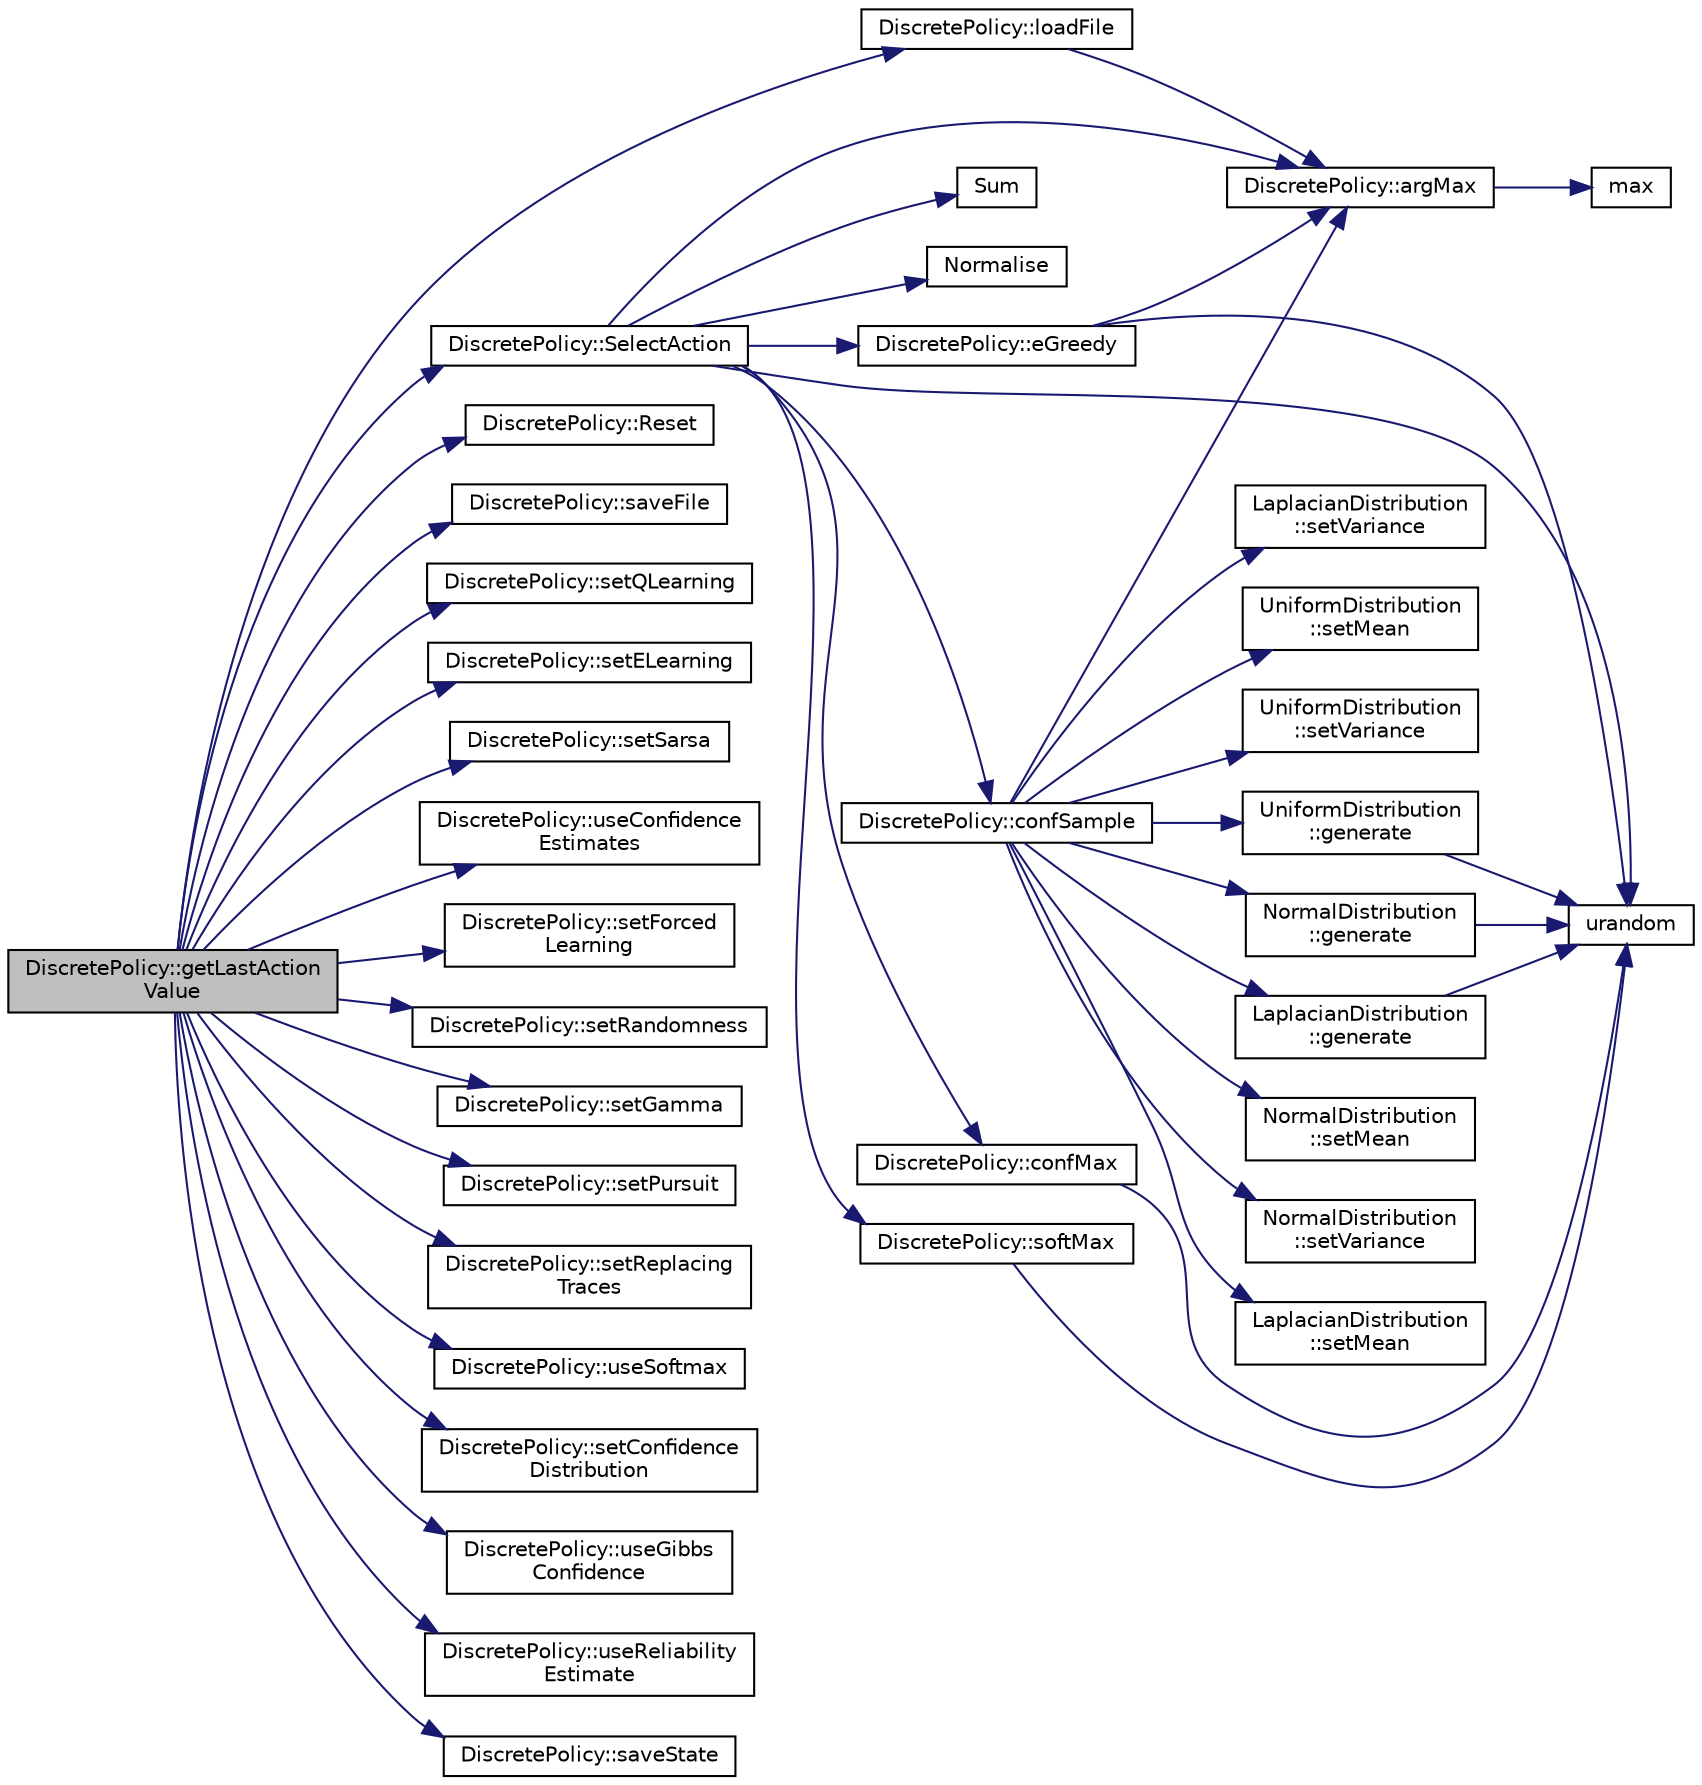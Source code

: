 digraph "DiscretePolicy::getLastActionValue"
{
  edge [fontname="Helvetica",fontsize="10",labelfontname="Helvetica",labelfontsize="10"];
  node [fontname="Helvetica",fontsize="10",shape=record];
  rankdir="LR";
  Node1 [label="DiscretePolicy::getLastAction\lValue",height=0.2,width=0.4,color="black", fillcolor="grey75", style="filled", fontcolor="black"];
  Node1 -> Node2 [color="midnightblue",fontsize="10",style="solid",fontname="Helvetica"];
  Node2 [label="DiscretePolicy::SelectAction",height=0.2,width=0.4,color="black", fillcolor="white", style="filled",URL="$class_discrete_policy.html#a5783d913368870603cb8adbeeee30923",tooltip="Select an action a, given state s and reward from previous action. "];
  Node2 -> Node3 [color="midnightblue",fontsize="10",style="solid",fontname="Helvetica"];
  Node3 [label="DiscretePolicy::argMax",height=0.2,width=0.4,color="black", fillcolor="white", style="filled",URL="$class_discrete_policy.html#a280c85ce976de3150f772ed4c772c1e0",tooltip="Get ID of maximum action. "];
  Node3 -> Node4 [color="midnightblue",fontsize="10",style="solid",fontname="Helvetica"];
  Node4 [label="max",height=0.2,width=0.4,color="black", fillcolor="white", style="filled",URL="$_basic_8h.html#a5d2b2bbbf85f9a5ef76ff76cf42a4e69"];
  Node2 -> Node5 [color="midnightblue",fontsize="10",style="solid",fontname="Helvetica"];
  Node5 [label="urandom",height=0.2,width=0.4,color="black", fillcolor="white", style="filled",URL="$_distribution_8cpp.html#a5d688d70363408aef33fdb9bea5f7d50"];
  Node2 -> Node6 [color="midnightblue",fontsize="10",style="solid",fontname="Helvetica"];
  Node6 [label="DiscretePolicy::confMax",height=0.2,width=0.4,color="black", fillcolor="white", style="filled",URL="$class_discrete_policy.html#aef97e522d2cd647a0260f0bc77508c05",tooltip="Confidence-based Gibbs sampling. "];
  Node6 -> Node5 [color="midnightblue",fontsize="10",style="solid",fontname="Helvetica"];
  Node2 -> Node7 [color="midnightblue",fontsize="10",style="solid",fontname="Helvetica"];
  Node7 [label="DiscretePolicy::confSample",height=0.2,width=0.4,color="black", fillcolor="white", style="filled",URL="$class_discrete_policy.html#a0d68a28991722e21bf90f7f34fa7e41e",tooltip="Directly sample from action value distribution. "];
  Node7 -> Node8 [color="midnightblue",fontsize="10",style="solid",fontname="Helvetica"];
  Node8 [label="UniformDistribution\l::setMean",height=0.2,width=0.4,color="black", fillcolor="white", style="filled",URL="$class_uniform_distribution.html#add10cf400cc559a0b97bd3ee666d3e98"];
  Node7 -> Node9 [color="midnightblue",fontsize="10",style="solid",fontname="Helvetica"];
  Node9 [label="UniformDistribution\l::setVariance",height=0.2,width=0.4,color="black", fillcolor="white", style="filled",URL="$class_uniform_distribution.html#a4bb94aad287a867294c634e5638403f3"];
  Node7 -> Node10 [color="midnightblue",fontsize="10",style="solid",fontname="Helvetica"];
  Node10 [label="UniformDistribution\l::generate",height=0.2,width=0.4,color="black", fillcolor="white", style="filled",URL="$class_uniform_distribution.html#a5105c73517d08cb0ea3a97d5273a961c"];
  Node10 -> Node5 [color="midnightblue",fontsize="10",style="solid",fontname="Helvetica"];
  Node7 -> Node11 [color="midnightblue",fontsize="10",style="solid",fontname="Helvetica"];
  Node11 [label="NormalDistribution\l::setMean",height=0.2,width=0.4,color="black", fillcolor="white", style="filled",URL="$class_normal_distribution.html#a2ab84931ac62cf3b16abdec79d5c3185"];
  Node7 -> Node12 [color="midnightblue",fontsize="10",style="solid",fontname="Helvetica"];
  Node12 [label="NormalDistribution\l::setVariance",height=0.2,width=0.4,color="black", fillcolor="white", style="filled",URL="$class_normal_distribution.html#acece80429df192a1ef419ba9d1958a57"];
  Node7 -> Node13 [color="midnightblue",fontsize="10",style="solid",fontname="Helvetica"];
  Node13 [label="NormalDistribution\l::generate",height=0.2,width=0.4,color="black", fillcolor="white", style="filled",URL="$class_normal_distribution.html#a9452700113c4b9ab9c73c5a3b0eca778"];
  Node13 -> Node5 [color="midnightblue",fontsize="10",style="solid",fontname="Helvetica"];
  Node7 -> Node14 [color="midnightblue",fontsize="10",style="solid",fontname="Helvetica"];
  Node14 [label="LaplacianDistribution\l::setMean",height=0.2,width=0.4,color="black", fillcolor="white", style="filled",URL="$class_laplacian_distribution.html#ab812158aecc40714001ca562ddc516df"];
  Node7 -> Node15 [color="midnightblue",fontsize="10",style="solid",fontname="Helvetica"];
  Node15 [label="LaplacianDistribution\l::setVariance",height=0.2,width=0.4,color="black", fillcolor="white", style="filled",URL="$class_laplacian_distribution.html#a3235b50ea164901ad1d7972c2091868e"];
  Node7 -> Node16 [color="midnightblue",fontsize="10",style="solid",fontname="Helvetica"];
  Node16 [label="LaplacianDistribution\l::generate",height=0.2,width=0.4,color="black", fillcolor="white", style="filled",URL="$class_laplacian_distribution.html#a43d847f66f8c4ae68e2b77abe069cd87"];
  Node16 -> Node5 [color="midnightblue",fontsize="10",style="solid",fontname="Helvetica"];
  Node7 -> Node3 [color="midnightblue",fontsize="10",style="solid",fontname="Helvetica"];
  Node2 -> Node17 [color="midnightblue",fontsize="10",style="solid",fontname="Helvetica"];
  Node17 [label="DiscretePolicy::softMax",height=0.2,width=0.4,color="black", fillcolor="white", style="filled",URL="$class_discrete_policy.html#a1a82bb1b411851f8baeedd532b4a4bc1",tooltip="Softmax Gibbs sampling. "];
  Node17 -> Node5 [color="midnightblue",fontsize="10",style="solid",fontname="Helvetica"];
  Node2 -> Node18 [color="midnightblue",fontsize="10",style="solid",fontname="Helvetica"];
  Node18 [label="Sum",height=0.2,width=0.4,color="black", fillcolor="white", style="filled",URL="$_math_functions_8cpp.html#a5b483d37efb9b9a317f0703879573876"];
  Node2 -> Node19 [color="midnightblue",fontsize="10",style="solid",fontname="Helvetica"];
  Node19 [label="DiscretePolicy::eGreedy",height=0.2,width=0.4,color="black", fillcolor="white", style="filled",URL="$class_discrete_policy.html#a969a17dda8b4a094f0f9ea0076aefa5b",tooltip="e-greedy sampling "];
  Node19 -> Node5 [color="midnightblue",fontsize="10",style="solid",fontname="Helvetica"];
  Node19 -> Node3 [color="midnightblue",fontsize="10",style="solid",fontname="Helvetica"];
  Node2 -> Node20 [color="midnightblue",fontsize="10",style="solid",fontname="Helvetica"];
  Node20 [label="Normalise",height=0.2,width=0.4,color="black", fillcolor="white", style="filled",URL="$_math_functions_8cpp.html#a84245bc2d05c44ee3be104713b548794",tooltip="Normalise a vector to a destination vector (low level) "];
  Node1 -> Node21 [color="midnightblue",fontsize="10",style="solid",fontname="Helvetica"];
  Node21 [label="DiscretePolicy::Reset",height=0.2,width=0.4,color="black", fillcolor="white", style="filled",URL="$class_discrete_policy.html#a85f150551fe5ffafe5d92edfa4f52099",tooltip="Use at the end of every episode, after agent has entered the absorbing state. "];
  Node1 -> Node22 [color="midnightblue",fontsize="10",style="solid",fontname="Helvetica"];
  Node22 [label="DiscretePolicy::loadFile",height=0.2,width=0.4,color="black", fillcolor="white", style="filled",URL="$class_discrete_policy.html#a6058b276038c93031bf2020652e7fe80",tooltip="Load policy from a file. "];
  Node22 -> Node3 [color="midnightblue",fontsize="10",style="solid",fontname="Helvetica"];
  Node1 -> Node23 [color="midnightblue",fontsize="10",style="solid",fontname="Helvetica"];
  Node23 [label="DiscretePolicy::saveFile",height=0.2,width=0.4,color="black", fillcolor="white", style="filled",URL="$class_discrete_policy.html#a44500c0d11b1866f4aff8e291f1ed68b",tooltip="Save policy to a file. "];
  Node1 -> Node24 [color="midnightblue",fontsize="10",style="solid",fontname="Helvetica"];
  Node24 [label="DiscretePolicy::setQLearning",height=0.2,width=0.4,color="black", fillcolor="white", style="filled",URL="$class_discrete_policy.html#a32efaeac5af1bf8b5a74a9ef4644d858",tooltip="Set the algorithm to QLearning mode. "];
  Node1 -> Node25 [color="midnightblue",fontsize="10",style="solid",fontname="Helvetica"];
  Node25 [label="DiscretePolicy::setELearning",height=0.2,width=0.4,color="black", fillcolor="white", style="filled",URL="$class_discrete_policy.html#ae1947bf5cb1ea7ce5d5b8a826406de8a",tooltip="Set the algorithm to ELearning mode. "];
  Node1 -> Node26 [color="midnightblue",fontsize="10",style="solid",fontname="Helvetica"];
  Node26 [label="DiscretePolicy::setSarsa",height=0.2,width=0.4,color="black", fillcolor="white", style="filled",URL="$class_discrete_policy.html#a99195ad7301204d62186703e489d687f",tooltip="Set the algorithm to SARSA mode. "];
  Node1 -> Node27 [color="midnightblue",fontsize="10",style="solid",fontname="Helvetica"];
  Node27 [label="DiscretePolicy::useConfidence\lEstimates",height=0.2,width=0.4,color="black", fillcolor="white", style="filled",URL="$class_discrete_policy.html#aa9566ce8fc4be68c883e9c067bdb6bc3",tooltip="Set to use confidence estimates for action selection, with variance smoothing zeta. "];
  Node1 -> Node28 [color="midnightblue",fontsize="10",style="solid",fontname="Helvetica"];
  Node28 [label="DiscretePolicy::setForced\lLearning",height=0.2,width=0.4,color="black", fillcolor="white", style="filled",URL="$class_discrete_policy.html#a8e68a3cbd81386ac80f1e8ecc04591b2",tooltip="Set forced learning (force-feed actions) "];
  Node1 -> Node29 [color="midnightblue",fontsize="10",style="solid",fontname="Helvetica"];
  Node29 [label="DiscretePolicy::setRandomness",height=0.2,width=0.4,color="black", fillcolor="white", style="filled",URL="$class_discrete_policy.html#a369c11fbf923820089a6d2cdfd2ef8fe",tooltip="Set randomness for action selection. Does not affect confidence mode. "];
  Node1 -> Node30 [color="midnightblue",fontsize="10",style="solid",fontname="Helvetica"];
  Node30 [label="DiscretePolicy::setGamma",height=0.2,width=0.4,color="black", fillcolor="white", style="filled",URL="$class_discrete_policy.html#a558dc462679a258d6dd8645af9774eaf",tooltip="Set the gamma of the sum to be maximised. "];
  Node1 -> Node31 [color="midnightblue",fontsize="10",style="solid",fontname="Helvetica"];
  Node31 [label="DiscretePolicy::setPursuit",height=0.2,width=0.4,color="black", fillcolor="white", style="filled",URL="$class_discrete_policy.html#a0d4b562ff61ed37228bdeca1c4d89056",tooltip="Use Pursuit for action selection. "];
  Node1 -> Node32 [color="midnightblue",fontsize="10",style="solid",fontname="Helvetica"];
  Node32 [label="DiscretePolicy::setReplacing\lTraces",height=0.2,width=0.4,color="black", fillcolor="white", style="filled",URL="$class_discrete_policy.html#a9486c0fd9c2d51954eb048597d681495",tooltip="Use Pursuit for action selection. "];
  Node1 -> Node33 [color="midnightblue",fontsize="10",style="solid",fontname="Helvetica"];
  Node33 [label="DiscretePolicy::useSoftmax",height=0.2,width=0.4,color="black", fillcolor="white", style="filled",URL="$class_discrete_policy.html#a676e1f828240b838e8c76ba9bd9183c0",tooltip="Set action selection to softmax. "];
  Node1 -> Node34 [color="midnightblue",fontsize="10",style="solid",fontname="Helvetica"];
  Node34 [label="DiscretePolicy::setConfidence\lDistribution",height=0.2,width=0.4,color="black", fillcolor="white", style="filled",URL="$class_discrete_policy.html#a9cf86ac98c427cf3e8433d423c934b38",tooltip="Set the distribution for direct action sampling. "];
  Node1 -> Node35 [color="midnightblue",fontsize="10",style="solid",fontname="Helvetica"];
  Node35 [label="DiscretePolicy::useGibbs\lConfidence",height=0.2,width=0.4,color="black", fillcolor="white", style="filled",URL="$class_discrete_policy.html#aead952ca5598727cbff910796aca9865",tooltip="Add Gibbs sampling for confidences. "];
  Node1 -> Node36 [color="midnightblue",fontsize="10",style="solid",fontname="Helvetica"];
  Node36 [label="DiscretePolicy::useReliability\lEstimate",height=0.2,width=0.4,color="black", fillcolor="white", style="filled",URL="$class_discrete_policy.html#ad8bc316900503b360bae7a19ce714a12",tooltip="Use the reliability estimate method for action selection. "];
  Node1 -> Node37 [color="midnightblue",fontsize="10",style="solid",fontname="Helvetica"];
  Node37 [label="DiscretePolicy::saveState",height=0.2,width=0.4,color="black", fillcolor="white", style="filled",URL="$class_discrete_policy.html#a52843d1894e52680a66ed95540620ebe",tooltip="Save the current evaluations in text format to a file. "];
}
